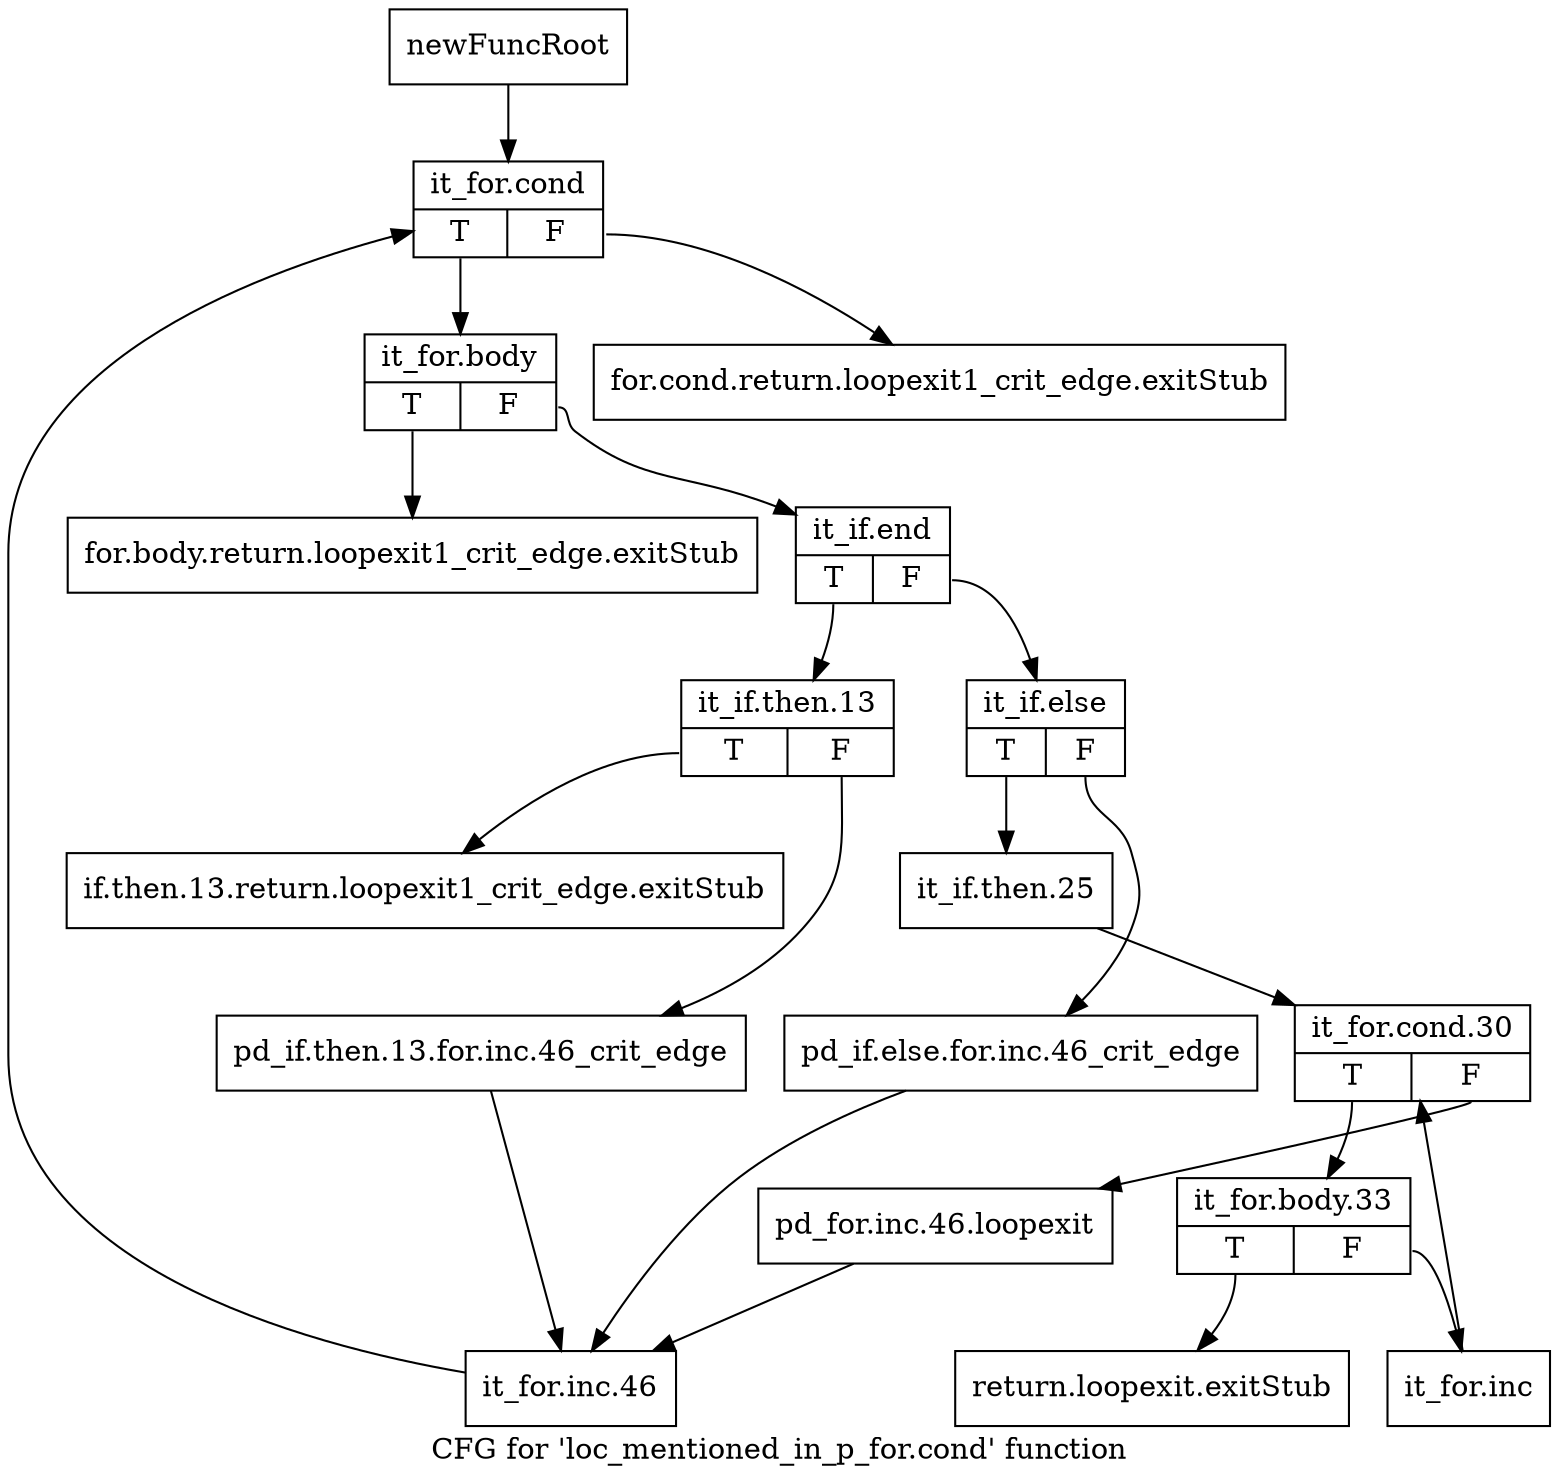 digraph "CFG for 'loc_mentioned_in_p_for.cond' function" {
	label="CFG for 'loc_mentioned_in_p_for.cond' function";

	Node0xc12b060 [shape=record,label="{newFuncRoot}"];
	Node0xc12b060 -> Node0xc12ba80;
	Node0xc12b0b0 [shape=record,label="{for.cond.return.loopexit1_crit_edge.exitStub}"];
	Node0xc12b100 [shape=record,label="{for.body.return.loopexit1_crit_edge.exitStub}"];
	Node0xc12b150 [shape=record,label="{return.loopexit.exitStub}"];
	Node0xc12b1a0 [shape=record,label="{if.then.13.return.loopexit1_crit_edge.exitStub}"];
	Node0xc12ba80 [shape=record,label="{it_for.cond|{<s0>T|<s1>F}}"];
	Node0xc12ba80:s0 -> Node0xc12bad0;
	Node0xc12ba80:s1 -> Node0xc12b0b0;
	Node0xc12bad0 [shape=record,label="{it_for.body|{<s0>T|<s1>F}}"];
	Node0xc12bad0:s0 -> Node0xc12b100;
	Node0xc12bad0:s1 -> Node0xc12bb20;
	Node0xc12bb20 [shape=record,label="{it_if.end|{<s0>T|<s1>F}}"];
	Node0xc12bb20:s0 -> Node0xc12bda0;
	Node0xc12bb20:s1 -> Node0xc12bb70;
	Node0xc12bb70 [shape=record,label="{it_if.else|{<s0>T|<s1>F}}"];
	Node0xc12bb70:s0 -> Node0xc12bc10;
	Node0xc12bb70:s1 -> Node0xc12bbc0;
	Node0xc12bbc0 [shape=record,label="{pd_if.else.for.inc.46_crit_edge}"];
	Node0xc12bbc0 -> Node0xc12be40;
	Node0xc12bc10 [shape=record,label="{it_if.then.25}"];
	Node0xc12bc10 -> Node0xc12bc60;
	Node0xc12bc60 [shape=record,label="{it_for.cond.30|{<s0>T|<s1>F}}"];
	Node0xc12bc60:s0 -> Node0xc12bd00;
	Node0xc12bc60:s1 -> Node0xc12bcb0;
	Node0xc12bcb0 [shape=record,label="{pd_for.inc.46.loopexit}"];
	Node0xc12bcb0 -> Node0xc12be40;
	Node0xc12bd00 [shape=record,label="{it_for.body.33|{<s0>T|<s1>F}}"];
	Node0xc12bd00:s0 -> Node0xc12b150;
	Node0xc12bd00:s1 -> Node0xc12bd50;
	Node0xc12bd50 [shape=record,label="{it_for.inc}"];
	Node0xc12bd50 -> Node0xc12bc60;
	Node0xc12bda0 [shape=record,label="{it_if.then.13|{<s0>T|<s1>F}}"];
	Node0xc12bda0:s0 -> Node0xc12b1a0;
	Node0xc12bda0:s1 -> Node0xc12bdf0;
	Node0xc12bdf0 [shape=record,label="{pd_if.then.13.for.inc.46_crit_edge}"];
	Node0xc12bdf0 -> Node0xc12be40;
	Node0xc12be40 [shape=record,label="{it_for.inc.46}"];
	Node0xc12be40 -> Node0xc12ba80;
}
